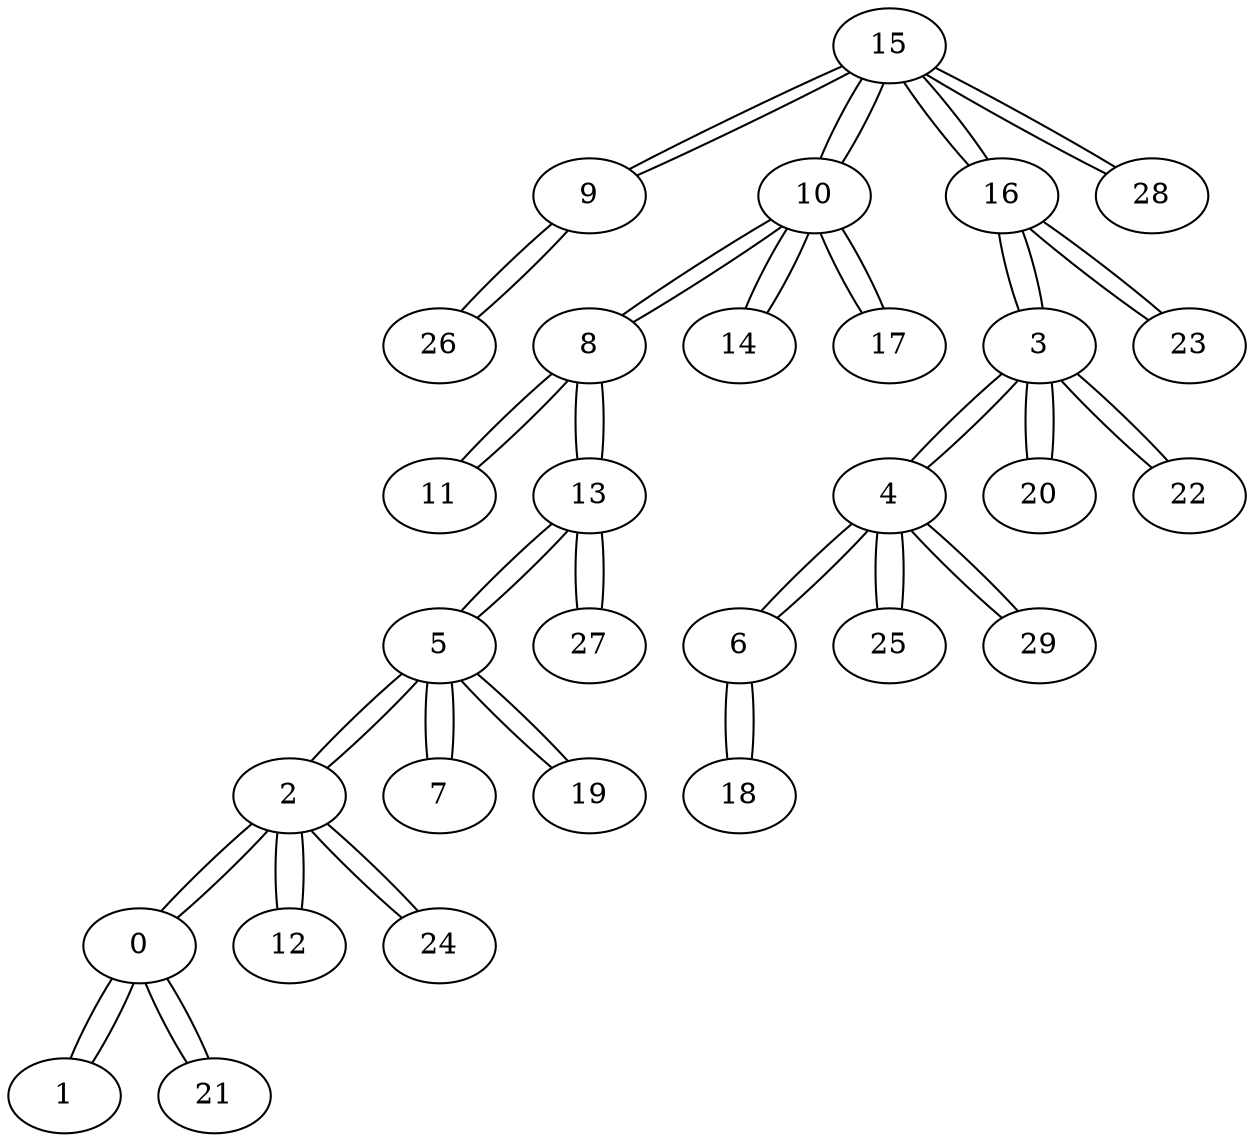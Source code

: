 graph {
15 -- 9
15 -- 10
15 -- 16
15 -- 28
9 -- 15
9 -- 26
10 -- 15
10 -- 8
10 -- 14
10 -- 17
16 -- 15
16 -- 3
16 -- 23
28 -- 15
26 -- 9
8 -- 10
8 -- 11
8 -- 13
14 -- 10
17 -- 10
3 -- 16
3 -- 4
3 -- 20
3 -- 22
23 -- 16
11 -- 8
13 -- 8
13 -- 5
13 -- 27
4 -- 3
4 -- 6
4 -- 25
4 -- 29
20 -- 3
22 -- 3
5 -- 13
5 -- 2
5 -- 7
5 -- 19
27 -- 13
6 -- 4
6 -- 18
25 -- 4
29 -- 4
2 -- 5
2 -- 0
2 -- 12
2 -- 24
7 -- 5
19 -- 5
18 -- 6
0 -- 2
0 -- 1
0 -- 21
12 -- 2
24 -- 2
1 -- 0
21 -- 0
}
